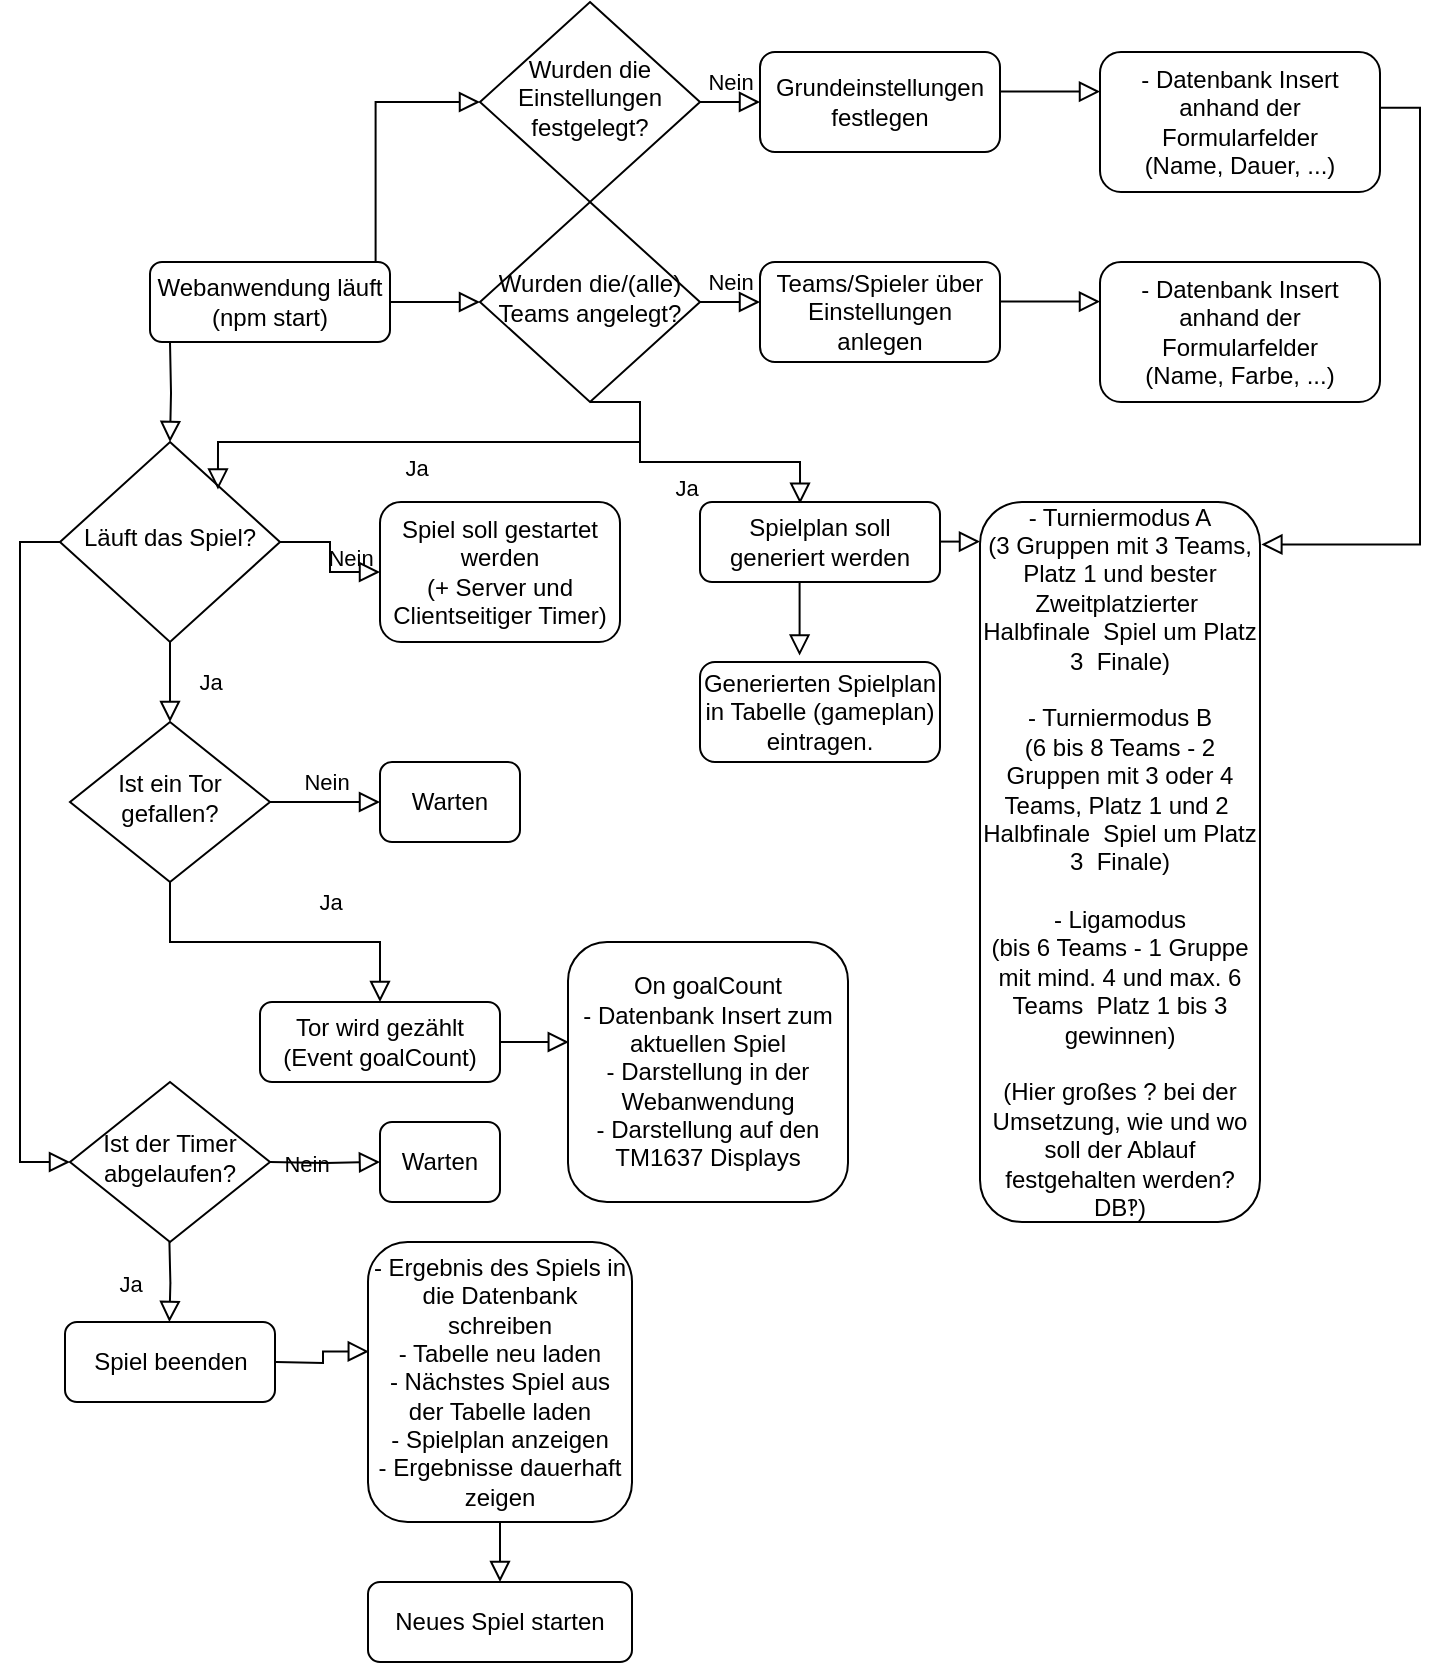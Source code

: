 <mxfile version="14.8.6" type="device"><diagram id="C5RBs43oDa-KdzZeNtuy" name="Page-1"><mxGraphModel dx="1422" dy="882" grid="1" gridSize="10" guides="1" tooltips="1" connect="1" arrows="1" fold="1" page="1" pageScale="1" pageWidth="827" pageHeight="1169" math="0" shadow="0"><root><mxCell id="WIyWlLk6GJQsqaUBKTNV-0"/><mxCell id="WIyWlLk6GJQsqaUBKTNV-1" parent="WIyWlLk6GJQsqaUBKTNV-0"/><mxCell id="WIyWlLk6GJQsqaUBKTNV-2" value="" style="rounded=0;html=1;jettySize=auto;orthogonalLoop=1;fontSize=11;endArrow=block;endFill=0;endSize=8;strokeWidth=1;shadow=0;labelBackgroundColor=none;edgeStyle=orthogonalEdgeStyle;" parent="WIyWlLk6GJQsqaUBKTNV-1" target="WIyWlLk6GJQsqaUBKTNV-6" edge="1"><mxGeometry relative="1" as="geometry"><mxPoint x="95" y="200" as="sourcePoint"/></mxGeometry></mxCell><mxCell id="WIyWlLk6GJQsqaUBKTNV-3" value="Webanwendung läuft&lt;br&gt;(npm start)" style="rounded=1;whiteSpace=wrap;html=1;fontSize=12;glass=0;strokeWidth=1;shadow=0;" parent="WIyWlLk6GJQsqaUBKTNV-1" vertex="1"><mxGeometry x="85" y="160" width="120" height="40" as="geometry"/></mxCell><mxCell id="WIyWlLk6GJQsqaUBKTNV-4" value="Ja" style="rounded=0;html=1;jettySize=auto;orthogonalLoop=1;fontSize=11;endArrow=block;endFill=0;endSize=8;strokeWidth=1;shadow=0;labelBackgroundColor=none;edgeStyle=orthogonalEdgeStyle;" parent="WIyWlLk6GJQsqaUBKTNV-1" source="WIyWlLk6GJQsqaUBKTNV-6" target="WIyWlLk6GJQsqaUBKTNV-10" edge="1"><mxGeometry y="20" relative="1" as="geometry"><mxPoint as="offset"/></mxGeometry></mxCell><mxCell id="WIyWlLk6GJQsqaUBKTNV-5" value="Nein" style="edgeStyle=orthogonalEdgeStyle;rounded=0;html=1;jettySize=auto;orthogonalLoop=1;fontSize=11;endArrow=block;endFill=0;endSize=8;strokeWidth=1;shadow=0;labelBackgroundColor=none;" parent="WIyWlLk6GJQsqaUBKTNV-1" source="WIyWlLk6GJQsqaUBKTNV-6" target="WIyWlLk6GJQsqaUBKTNV-7" edge="1"><mxGeometry y="10" relative="1" as="geometry"><mxPoint as="offset"/></mxGeometry></mxCell><mxCell id="WIyWlLk6GJQsqaUBKTNV-6" value="Läuft das Spiel?" style="rhombus;whiteSpace=wrap;html=1;shadow=0;fontFamily=Helvetica;fontSize=12;align=center;strokeWidth=1;spacing=6;spacingTop=-4;" parent="WIyWlLk6GJQsqaUBKTNV-1" vertex="1"><mxGeometry x="40" y="250" width="110" height="100" as="geometry"/></mxCell><mxCell id="WIyWlLk6GJQsqaUBKTNV-7" value="Spiel soll gestartet werden&lt;br&gt;(+ Server und Clientseitiger Timer)" style="rounded=1;whiteSpace=wrap;html=1;fontSize=12;glass=0;strokeWidth=1;shadow=0;" parent="WIyWlLk6GJQsqaUBKTNV-1" vertex="1"><mxGeometry x="200" y="280" width="120" height="70" as="geometry"/></mxCell><mxCell id="WIyWlLk6GJQsqaUBKTNV-8" value="Ja" style="rounded=0;html=1;jettySize=auto;orthogonalLoop=1;fontSize=11;endArrow=block;endFill=0;endSize=8;strokeWidth=1;shadow=0;labelBackgroundColor=none;edgeStyle=orthogonalEdgeStyle;" parent="WIyWlLk6GJQsqaUBKTNV-1" source="WIyWlLk6GJQsqaUBKTNV-10" target="WIyWlLk6GJQsqaUBKTNV-11" edge="1"><mxGeometry x="0.333" y="20" relative="1" as="geometry"><mxPoint as="offset"/></mxGeometry></mxCell><mxCell id="WIyWlLk6GJQsqaUBKTNV-9" value="Nein" style="edgeStyle=orthogonalEdgeStyle;rounded=0;html=1;jettySize=auto;orthogonalLoop=1;fontSize=11;endArrow=block;endFill=0;endSize=8;strokeWidth=1;shadow=0;labelBackgroundColor=none;" parent="WIyWlLk6GJQsqaUBKTNV-1" source="WIyWlLk6GJQsqaUBKTNV-10" target="WIyWlLk6GJQsqaUBKTNV-12" edge="1"><mxGeometry y="10" relative="1" as="geometry"><mxPoint as="offset"/></mxGeometry></mxCell><mxCell id="WIyWlLk6GJQsqaUBKTNV-10" value="Ist ein Tor gefallen?" style="rhombus;whiteSpace=wrap;html=1;shadow=0;fontFamily=Helvetica;fontSize=12;align=center;strokeWidth=1;spacing=6;spacingTop=-4;" parent="WIyWlLk6GJQsqaUBKTNV-1" vertex="1"><mxGeometry x="45" y="390" width="100" height="80" as="geometry"/></mxCell><mxCell id="WIyWlLk6GJQsqaUBKTNV-11" value="Tor wird gezählt&lt;br&gt;(Event goalCount)" style="rounded=1;whiteSpace=wrap;html=1;fontSize=12;glass=0;strokeWidth=1;shadow=0;" parent="WIyWlLk6GJQsqaUBKTNV-1" vertex="1"><mxGeometry x="140" y="530" width="120" height="40" as="geometry"/></mxCell><mxCell id="WIyWlLk6GJQsqaUBKTNV-12" value="Warten" style="rounded=1;whiteSpace=wrap;html=1;fontSize=12;glass=0;strokeWidth=1;shadow=0;" parent="WIyWlLk6GJQsqaUBKTNV-1" vertex="1"><mxGeometry x="200" y="410" width="70" height="40" as="geometry"/></mxCell><mxCell id="jUmEd-Z8Lw4nmMOEXOes-2" value="On goalCount&lt;br&gt;&lt;div&gt;&lt;span&gt;- Datenbank Insert zum aktuellen Spiel&lt;/span&gt;&lt;/div&gt;&lt;div&gt;&lt;span&gt;- Darstellung in der Webanwendung&lt;/span&gt;&lt;/div&gt;&lt;div&gt;&lt;span&gt;- Darstellung auf den TM1637 Displays&lt;/span&gt;&lt;/div&gt;" style="rounded=1;whiteSpace=wrap;html=1;fontSize=12;glass=0;strokeWidth=1;shadow=0;align=center;" vertex="1" parent="WIyWlLk6GJQsqaUBKTNV-1"><mxGeometry x="294" y="500" width="140" height="130" as="geometry"/></mxCell><mxCell id="jUmEd-Z8Lw4nmMOEXOes-21" value="" style="edgeStyle=orthogonalEdgeStyle;rounded=0;orthogonalLoop=1;jettySize=auto;html=1;strokeColor=#FFFFFF;" edge="1" parent="WIyWlLk6GJQsqaUBKTNV-1" source="jUmEd-Z8Lw4nmMOEXOes-6" target="jUmEd-Z8Lw4nmMOEXOes-16"><mxGeometry relative="1" as="geometry"/></mxCell><mxCell id="jUmEd-Z8Lw4nmMOEXOes-6" value="Wurden die/(alle) Teams angelegt?" style="rhombus;whiteSpace=wrap;html=1;shadow=0;fontFamily=Helvetica;fontSize=12;align=center;strokeWidth=1;spacing=6;spacingTop=-4;" vertex="1" parent="WIyWlLk6GJQsqaUBKTNV-1"><mxGeometry x="250" y="130" width="110" height="100" as="geometry"/></mxCell><mxCell id="jUmEd-Z8Lw4nmMOEXOes-8" value="" style="rounded=0;html=1;jettySize=auto;orthogonalLoop=1;fontSize=11;endArrow=block;endFill=0;endSize=8;strokeWidth=1;shadow=0;labelBackgroundColor=none;edgeStyle=orthogonalEdgeStyle;exitX=1;exitY=0.5;exitDx=0;exitDy=0;" edge="1" parent="WIyWlLk6GJQsqaUBKTNV-1" source="WIyWlLk6GJQsqaUBKTNV-3"><mxGeometry relative="1" as="geometry"><mxPoint x="250" y="200" as="sourcePoint"/><mxPoint x="250" y="180" as="targetPoint"/></mxGeometry></mxCell><mxCell id="jUmEd-Z8Lw4nmMOEXOes-9" value="" style="rounded=0;html=1;jettySize=auto;orthogonalLoop=1;fontSize=11;endArrow=block;endFill=0;endSize=8;strokeWidth=1;shadow=0;labelBackgroundColor=none;edgeStyle=orthogonalEdgeStyle;exitX=1;exitY=0.5;exitDx=0;exitDy=0;entryX=0.003;entryY=0.391;entryDx=0;entryDy=0;entryPerimeter=0;" edge="1" parent="WIyWlLk6GJQsqaUBKTNV-1" source="WIyWlLk6GJQsqaUBKTNV-11" target="jUmEd-Z8Lw4nmMOEXOes-2"><mxGeometry relative="1" as="geometry"><mxPoint x="270" y="540" as="sourcePoint"/><mxPoint x="270" y="590" as="targetPoint"/></mxGeometry></mxCell><mxCell id="jUmEd-Z8Lw4nmMOEXOes-11" value="&lt;br&gt;&lt;br&gt;Ja" style="rounded=0;html=1;jettySize=auto;orthogonalLoop=1;fontSize=11;endArrow=block;endFill=0;endSize=8;strokeWidth=1;shadow=0;labelBackgroundColor=none;edgeStyle=orthogonalEdgeStyle;entryX=0.718;entryY=0.238;entryDx=0;entryDy=0;entryPerimeter=0;" edge="1" parent="WIyWlLk6GJQsqaUBKTNV-1" target="WIyWlLk6GJQsqaUBKTNV-6"><mxGeometry relative="1" as="geometry"><mxPoint x="330" y="240" as="sourcePoint"/><mxPoint x="365" y="240" as="targetPoint"/><Array as="points"><mxPoint x="330" y="250"/><mxPoint x="119" y="250"/></Array></mxGeometry></mxCell><mxCell id="jUmEd-Z8Lw4nmMOEXOes-15" value="Nein" style="edgeStyle=orthogonalEdgeStyle;rounded=0;html=1;jettySize=auto;orthogonalLoop=1;fontSize=11;endArrow=block;endFill=0;endSize=8;strokeWidth=1;shadow=0;labelBackgroundColor=none;" edge="1" parent="WIyWlLk6GJQsqaUBKTNV-1"><mxGeometry y="10" relative="1" as="geometry"><mxPoint as="offset"/><mxPoint x="360" y="180" as="sourcePoint"/><mxPoint x="390" y="179.76" as="targetPoint"/></mxGeometry></mxCell><mxCell id="jUmEd-Z8Lw4nmMOEXOes-16" value="Teams/Spieler über Einstellungen anlegen" style="rounded=1;whiteSpace=wrap;html=1;fontSize=12;glass=0;strokeWidth=1;shadow=0;" vertex="1" parent="WIyWlLk6GJQsqaUBKTNV-1"><mxGeometry x="390" y="160" width="120" height="50" as="geometry"/></mxCell><mxCell id="jUmEd-Z8Lw4nmMOEXOes-18" value="" style="edgeStyle=orthogonalEdgeStyle;rounded=0;html=1;jettySize=auto;orthogonalLoop=1;fontSize=11;endArrow=block;endFill=0;endSize=8;strokeWidth=1;shadow=0;labelBackgroundColor=none;" edge="1" parent="WIyWlLk6GJQsqaUBKTNV-1"><mxGeometry y="10" relative="1" as="geometry"><mxPoint as="offset"/><mxPoint x="510" y="179.76" as="sourcePoint"/><mxPoint x="560" y="179.76" as="targetPoint"/></mxGeometry></mxCell><mxCell id="jUmEd-Z8Lw4nmMOEXOes-19" value="- Datenbank Insert anhand der Formularfelder&lt;br&gt;(Name, Farbe, ...)&lt;br&gt;" style="rounded=1;whiteSpace=wrap;html=1;fontSize=12;glass=0;strokeWidth=1;shadow=0;align=center;" vertex="1" parent="WIyWlLk6GJQsqaUBKTNV-1"><mxGeometry x="560" y="160" width="140" height="70" as="geometry"/></mxCell><mxCell id="jUmEd-Z8Lw4nmMOEXOes-22" value="&lt;br&gt;&lt;br&gt;Ja" style="rounded=0;html=1;jettySize=auto;orthogonalLoop=1;fontSize=11;endArrow=block;endFill=0;endSize=8;strokeWidth=1;shadow=0;labelBackgroundColor=none;edgeStyle=orthogonalEdgeStyle;exitX=0.5;exitY=1;exitDx=0;exitDy=0;entryX=0.417;entryY=0.021;entryDx=0;entryDy=0;entryPerimeter=0;" edge="1" parent="WIyWlLk6GJQsqaUBKTNV-1" source="jUmEd-Z8Lw4nmMOEXOes-6" target="jUmEd-Z8Lw4nmMOEXOes-23"><mxGeometry relative="1" as="geometry"><mxPoint x="340" y="250" as="sourcePoint"/><mxPoint x="410" y="280" as="targetPoint"/><Array as="points"><mxPoint x="330" y="260"/><mxPoint x="410" y="260"/></Array></mxGeometry></mxCell><mxCell id="jUmEd-Z8Lw4nmMOEXOes-23" value="Spielplan soll generiert werden" style="rounded=1;whiteSpace=wrap;html=1;fontSize=12;glass=0;strokeWidth=1;shadow=0;" vertex="1" parent="WIyWlLk6GJQsqaUBKTNV-1"><mxGeometry x="360" y="280" width="120" height="40" as="geometry"/></mxCell><mxCell id="jUmEd-Z8Lw4nmMOEXOes-24" value="- Turniermodus A &lt;br&gt;(3 Gruppen mit 3 Teams, Platz 1 und bester Zweitplatzierter&amp;nbsp; Halbfinale&amp;nbsp; Spiel um Platz 3&amp;nbsp; Finale)&lt;br&gt;&lt;br&gt;- Turniermodus B&lt;br&gt;(6 bis 8 Teams - 2 Gruppen mit 3 oder 4 Teams, Platz 1 und 2&amp;nbsp; Halbfinale&amp;nbsp; Spiel um Platz 3&amp;nbsp; Finale)&lt;br&gt;&lt;br&gt;- Ligamodus&lt;br&gt;(bis 6 Teams - 1 Gruppe mit mind. 4 und max. 6 Teams&amp;nbsp; Platz 1 bis 3 gewinnen)&lt;br&gt;&lt;br&gt;(Hier großes ? bei der Umsetzung, wie und wo soll der Ablauf festgehalten werden? DB‽)" style="rounded=1;whiteSpace=wrap;html=1;fontSize=12;glass=0;strokeWidth=1;shadow=0;align=center;" vertex="1" parent="WIyWlLk6GJQsqaUBKTNV-1"><mxGeometry x="500" y="280" width="140" height="360" as="geometry"/></mxCell><mxCell id="jUmEd-Z8Lw4nmMOEXOes-26" value="" style="edgeStyle=orthogonalEdgeStyle;rounded=0;html=1;jettySize=auto;orthogonalLoop=1;fontSize=11;endArrow=block;endFill=0;endSize=8;strokeWidth=1;shadow=0;labelBackgroundColor=none;" edge="1" parent="WIyWlLk6GJQsqaUBKTNV-1"><mxGeometry y="10" relative="1" as="geometry"><mxPoint as="offset"/><mxPoint x="480" y="299.8" as="sourcePoint"/><mxPoint x="500" y="300" as="targetPoint"/></mxGeometry></mxCell><mxCell id="jUmEd-Z8Lw4nmMOEXOes-27" value="Generierten Spielplan in Tabelle (gameplan) eintragen." style="rounded=1;whiteSpace=wrap;html=1;fontSize=12;glass=0;strokeWidth=1;shadow=0;" vertex="1" parent="WIyWlLk6GJQsqaUBKTNV-1"><mxGeometry x="360" y="360" width="120" height="50" as="geometry"/></mxCell><mxCell id="jUmEd-Z8Lw4nmMOEXOes-28" value="" style="edgeStyle=orthogonalEdgeStyle;rounded=0;html=1;jettySize=auto;orthogonalLoop=1;fontSize=11;endArrow=block;endFill=0;endSize=8;strokeWidth=1;shadow=0;labelBackgroundColor=none;exitX=0.415;exitY=1;exitDx=0;exitDy=0;exitPerimeter=0;entryX=0.415;entryY=-0.064;entryDx=0;entryDy=0;entryPerimeter=0;" edge="1" parent="WIyWlLk6GJQsqaUBKTNV-1" source="jUmEd-Z8Lw4nmMOEXOes-23" target="jUmEd-Z8Lw4nmMOEXOes-27"><mxGeometry y="10" relative="1" as="geometry"><mxPoint as="offset"/><mxPoint x="410" y="340" as="sourcePoint"/><mxPoint x="460" y="340" as="targetPoint"/></mxGeometry></mxCell><mxCell id="jUmEd-Z8Lw4nmMOEXOes-29" value="Wurden die Einstellungen festgelegt?" style="rhombus;whiteSpace=wrap;html=1;shadow=0;fontFamily=Helvetica;fontSize=12;align=center;strokeWidth=1;spacing=6;spacingTop=-4;" vertex="1" parent="WIyWlLk6GJQsqaUBKTNV-1"><mxGeometry x="250" y="30" width="110" height="100" as="geometry"/></mxCell><mxCell id="jUmEd-Z8Lw4nmMOEXOes-30" value="" style="rounded=0;html=1;jettySize=auto;orthogonalLoop=1;fontSize=11;endArrow=block;endFill=0;endSize=8;strokeWidth=1;shadow=0;labelBackgroundColor=none;edgeStyle=orthogonalEdgeStyle;exitX=0.94;exitY=0;exitDx=0;exitDy=0;exitPerimeter=0;entryX=0;entryY=0.5;entryDx=0;entryDy=0;" edge="1" parent="WIyWlLk6GJQsqaUBKTNV-1" source="WIyWlLk6GJQsqaUBKTNV-3" target="jUmEd-Z8Lw4nmMOEXOes-29"><mxGeometry relative="1" as="geometry"><mxPoint x="200" y="100" as="sourcePoint"/><mxPoint x="245" y="100" as="targetPoint"/></mxGeometry></mxCell><mxCell id="jUmEd-Z8Lw4nmMOEXOes-31" value="Nein" style="edgeStyle=orthogonalEdgeStyle;rounded=0;html=1;jettySize=auto;orthogonalLoop=1;fontSize=11;endArrow=block;endFill=0;endSize=8;strokeWidth=1;shadow=0;labelBackgroundColor=none;" edge="1" parent="WIyWlLk6GJQsqaUBKTNV-1"><mxGeometry y="10" relative="1" as="geometry"><mxPoint as="offset"/><mxPoint x="360" y="79.95" as="sourcePoint"/><mxPoint x="390" y="79.71" as="targetPoint"/></mxGeometry></mxCell><mxCell id="jUmEd-Z8Lw4nmMOEXOes-32" value="Grundeinstellungen festlegen" style="rounded=1;whiteSpace=wrap;html=1;fontSize=12;glass=0;strokeWidth=1;shadow=0;" vertex="1" parent="WIyWlLk6GJQsqaUBKTNV-1"><mxGeometry x="390" y="55" width="120" height="50" as="geometry"/></mxCell><mxCell id="jUmEd-Z8Lw4nmMOEXOes-33" value="" style="edgeStyle=orthogonalEdgeStyle;rounded=0;html=1;jettySize=auto;orthogonalLoop=1;fontSize=11;endArrow=block;endFill=0;endSize=8;strokeWidth=1;shadow=0;labelBackgroundColor=none;" edge="1" parent="WIyWlLk6GJQsqaUBKTNV-1"><mxGeometry y="10" relative="1" as="geometry"><mxPoint as="offset"/><mxPoint x="510" y="74.76" as="sourcePoint"/><mxPoint x="560" y="74.76" as="targetPoint"/></mxGeometry></mxCell><mxCell id="jUmEd-Z8Lw4nmMOEXOes-34" value="- Datenbank Insert anhand der Formularfelder&lt;br&gt;(Name, Dauer, ...)" style="rounded=1;whiteSpace=wrap;html=1;fontSize=12;glass=0;strokeWidth=1;shadow=0;align=center;" vertex="1" parent="WIyWlLk6GJQsqaUBKTNV-1"><mxGeometry x="560" y="55" width="140" height="70" as="geometry"/></mxCell><mxCell id="jUmEd-Z8Lw4nmMOEXOes-36" value="Ist der Timer abgelaufen?" style="rhombus;whiteSpace=wrap;html=1;shadow=0;fontFamily=Helvetica;fontSize=12;align=center;strokeWidth=1;spacing=6;spacingTop=-4;" vertex="1" parent="WIyWlLk6GJQsqaUBKTNV-1"><mxGeometry x="45" y="570" width="100" height="80" as="geometry"/></mxCell><mxCell id="jUmEd-Z8Lw4nmMOEXOes-37" value="" style="rounded=0;html=1;jettySize=auto;orthogonalLoop=1;fontSize=11;endArrow=block;endFill=0;endSize=8;strokeWidth=1;shadow=0;labelBackgroundColor=none;edgeStyle=orthogonalEdgeStyle;exitX=0;exitY=0.5;exitDx=0;exitDy=0;entryX=0;entryY=0.5;entryDx=0;entryDy=0;" edge="1" parent="WIyWlLk6GJQsqaUBKTNV-1" source="WIyWlLk6GJQsqaUBKTNV-6" target="jUmEd-Z8Lw4nmMOEXOes-36"><mxGeometry x="0.333" y="20" relative="1" as="geometry"><mxPoint as="offset"/><mxPoint x="70" y="450" as="sourcePoint"/><mxPoint x="40" y="610" as="targetPoint"/></mxGeometry></mxCell><mxCell id="jUmEd-Z8Lw4nmMOEXOes-38" value="Ja" style="rounded=0;html=1;jettySize=auto;orthogonalLoop=1;fontSize=11;endArrow=block;endFill=0;endSize=8;strokeWidth=1;shadow=0;labelBackgroundColor=none;edgeStyle=orthogonalEdgeStyle;" edge="1" parent="WIyWlLk6GJQsqaUBKTNV-1"><mxGeometry y="20" relative="1" as="geometry"><mxPoint as="offset"/><mxPoint x="94.71" y="650" as="sourcePoint"/><mxPoint x="94.71" y="690" as="targetPoint"/></mxGeometry></mxCell><mxCell id="jUmEd-Z8Lw4nmMOEXOes-39" value="Nein" style="edgeStyle=orthogonalEdgeStyle;rounded=0;html=1;jettySize=auto;orthogonalLoop=1;fontSize=11;endArrow=block;endFill=0;endSize=8;strokeWidth=1;shadow=0;labelBackgroundColor=none;" edge="1" parent="WIyWlLk6GJQsqaUBKTNV-1" target="jUmEd-Z8Lw4nmMOEXOes-40"><mxGeometry y="10" relative="1" as="geometry"><mxPoint as="offset"/><mxPoint x="145" y="610" as="sourcePoint"/></mxGeometry></mxCell><mxCell id="jUmEd-Z8Lw4nmMOEXOes-40" value="Warten" style="rounded=1;whiteSpace=wrap;html=1;fontSize=12;glass=0;strokeWidth=1;shadow=0;" vertex="1" parent="WIyWlLk6GJQsqaUBKTNV-1"><mxGeometry x="200" y="590" width="60" height="40" as="geometry"/></mxCell><mxCell id="jUmEd-Z8Lw4nmMOEXOes-41" value="Spiel beenden" style="rounded=1;whiteSpace=wrap;html=1;fontSize=12;glass=0;strokeWidth=1;shadow=0;" vertex="1" parent="WIyWlLk6GJQsqaUBKTNV-1"><mxGeometry x="42.5" y="690" width="105" height="40" as="geometry"/></mxCell><mxCell id="jUmEd-Z8Lw4nmMOEXOes-42" value="" style="edgeStyle=orthogonalEdgeStyle;rounded=0;html=1;jettySize=auto;orthogonalLoop=1;fontSize=11;endArrow=block;endFill=0;endSize=8;strokeWidth=1;shadow=0;labelBackgroundColor=none;entryX=1.005;entryY=0.059;entryDx=0;entryDy=0;entryPerimeter=0;exitX=1.001;exitY=0.398;exitDx=0;exitDy=0;exitPerimeter=0;" edge="1" parent="WIyWlLk6GJQsqaUBKTNV-1" source="jUmEd-Z8Lw4nmMOEXOes-34" target="jUmEd-Z8Lw4nmMOEXOes-24"><mxGeometry y="10" relative="1" as="geometry"><mxPoint as="offset"/><mxPoint x="605" y="260" as="sourcePoint"/><mxPoint x="655" y="260" as="targetPoint"/></mxGeometry></mxCell><mxCell id="jUmEd-Z8Lw4nmMOEXOes-43" value="- Ergebnis des Spiels in die Datenbank schreiben&lt;br&gt;- Tabelle neu laden&lt;br&gt;- Nächstes Spiel aus der Tabelle laden&lt;br&gt;- Spielplan anzeigen&lt;br&gt;- Ergebnisse dauerhaft zeigen" style="rounded=1;whiteSpace=wrap;html=1;fontSize=12;glass=0;strokeWidth=1;shadow=0;align=center;" vertex="1" parent="WIyWlLk6GJQsqaUBKTNV-1"><mxGeometry x="194" y="650" width="132" height="140" as="geometry"/></mxCell><mxCell id="jUmEd-Z8Lw4nmMOEXOes-44" value="" style="rounded=0;html=1;jettySize=auto;orthogonalLoop=1;fontSize=11;endArrow=block;endFill=0;endSize=8;strokeWidth=1;shadow=0;labelBackgroundColor=none;edgeStyle=orthogonalEdgeStyle;exitX=1;exitY=0.5;exitDx=0;exitDy=0;entryX=0.003;entryY=0.391;entryDx=0;entryDy=0;entryPerimeter=0;" edge="1" parent="WIyWlLk6GJQsqaUBKTNV-1" target="jUmEd-Z8Lw4nmMOEXOes-43"><mxGeometry relative="1" as="geometry"><mxPoint x="148" y="710" as="sourcePoint"/><mxPoint x="158" y="750" as="targetPoint"/></mxGeometry></mxCell><mxCell id="jUmEd-Z8Lw4nmMOEXOes-45" value="Neues Spiel starten" style="rounded=1;whiteSpace=wrap;html=1;fontSize=12;glass=0;strokeWidth=1;shadow=0;align=center;" vertex="1" parent="WIyWlLk6GJQsqaUBKTNV-1"><mxGeometry x="194" y="820" width="132" height="40" as="geometry"/></mxCell><mxCell id="jUmEd-Z8Lw4nmMOEXOes-46" value="&lt;br&gt;" style="rounded=0;html=1;jettySize=auto;orthogonalLoop=1;fontSize=11;endArrow=block;endFill=0;endSize=8;strokeWidth=1;shadow=0;labelBackgroundColor=none;edgeStyle=orthogonalEdgeStyle;entryX=0.5;entryY=0;entryDx=0;entryDy=0;exitX=0.5;exitY=1;exitDx=0;exitDy=0;" edge="1" parent="WIyWlLk6GJQsqaUBKTNV-1" source="jUmEd-Z8Lw4nmMOEXOes-43" target="jUmEd-Z8Lw4nmMOEXOes-45"><mxGeometry y="20" relative="1" as="geometry"><mxPoint as="offset"/><mxPoint x="259.81" y="760" as="sourcePoint"/><mxPoint x="260" y="780" as="targetPoint"/></mxGeometry></mxCell></root></mxGraphModel></diagram></mxfile>